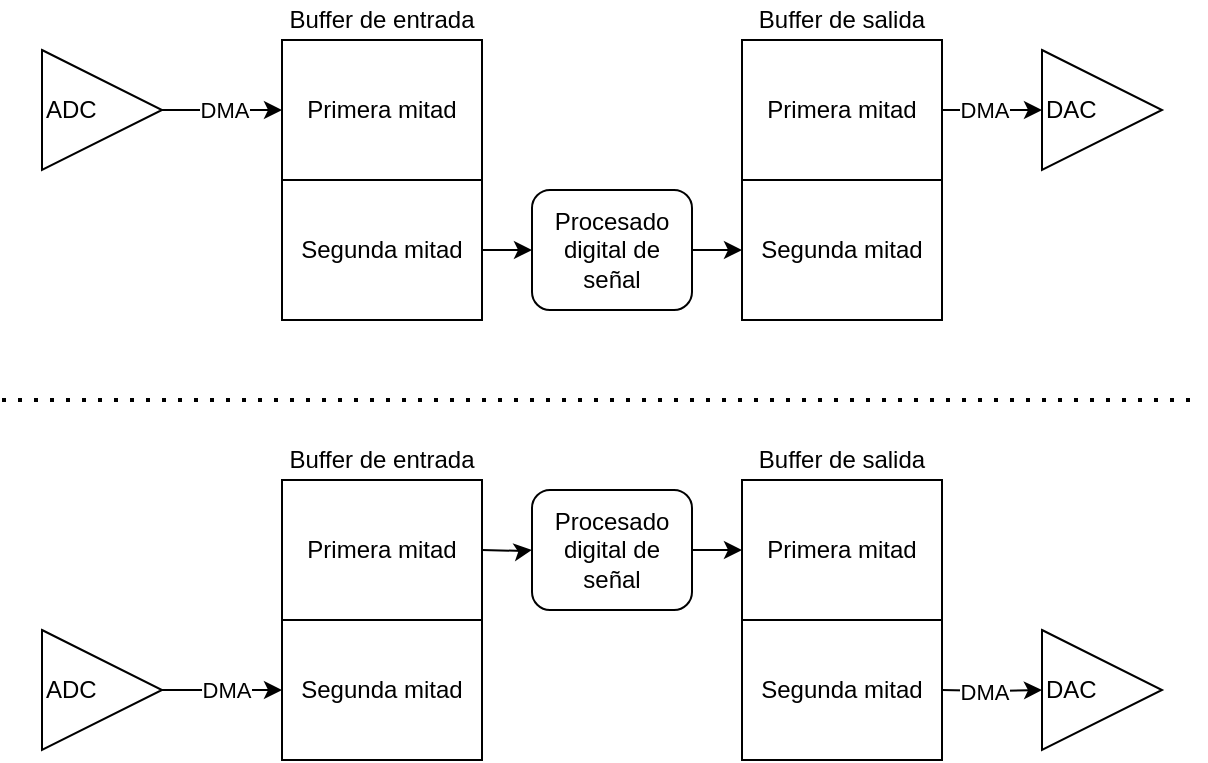 <mxfile version="24.2.5" type="device">
  <diagram name="Page-1" id="dJ4DA8YGi89hGITM7w4b">
    <mxGraphModel dx="863" dy="545" grid="1" gridSize="10" guides="1" tooltips="1" connect="1" arrows="1" fold="1" page="1" pageScale="1" pageWidth="850" pageHeight="1100" math="0" shadow="0">
      <root>
        <mxCell id="0" />
        <mxCell id="1" parent="0" />
        <mxCell id="j0Ne63LUgZ4j4CZFcZBI-14" style="edgeStyle=orthogonalEdgeStyle;rounded=0;orthogonalLoop=1;jettySize=auto;html=1;" edge="1" parent="1" source="j0Ne63LUgZ4j4CZFcZBI-1" target="j0Ne63LUgZ4j4CZFcZBI-3">
          <mxGeometry relative="1" as="geometry" />
        </mxCell>
        <mxCell id="j0Ne63LUgZ4j4CZFcZBI-21" value="DMA" style="edgeLabel;html=1;align=center;verticalAlign=middle;resizable=0;points=[];" vertex="1" connectable="0" parent="j0Ne63LUgZ4j4CZFcZBI-14">
          <mxGeometry x="-0.054" y="3" relative="1" as="geometry">
            <mxPoint x="2" y="3" as="offset" />
          </mxGeometry>
        </mxCell>
        <mxCell id="j0Ne63LUgZ4j4CZFcZBI-1" value="ADC" style="triangle;whiteSpace=wrap;html=1;align=left;" vertex="1" parent="1">
          <mxGeometry x="100" y="155" width="60" height="60" as="geometry" />
        </mxCell>
        <mxCell id="j0Ne63LUgZ4j4CZFcZBI-2" value="DAC" style="triangle;whiteSpace=wrap;html=1;align=left;" vertex="1" parent="1">
          <mxGeometry x="600" y="155" width="60" height="60" as="geometry" />
        </mxCell>
        <mxCell id="j0Ne63LUgZ4j4CZFcZBI-3" value="Primera mitad" style="rounded=0;whiteSpace=wrap;html=1;" vertex="1" parent="1">
          <mxGeometry x="220" y="150" width="100" height="70" as="geometry" />
        </mxCell>
        <mxCell id="j0Ne63LUgZ4j4CZFcZBI-18" style="edgeStyle=orthogonalEdgeStyle;rounded=0;orthogonalLoop=1;jettySize=auto;html=1;" edge="1" parent="1" source="j0Ne63LUgZ4j4CZFcZBI-8" target="j0Ne63LUgZ4j4CZFcZBI-23">
          <mxGeometry relative="1" as="geometry">
            <mxPoint x="345" y="255" as="targetPoint" />
          </mxGeometry>
        </mxCell>
        <mxCell id="j0Ne63LUgZ4j4CZFcZBI-8" value="Segunda mitad" style="rounded=0;whiteSpace=wrap;html=1;" vertex="1" parent="1">
          <mxGeometry x="220" y="220" width="100" height="70" as="geometry" />
        </mxCell>
        <mxCell id="j0Ne63LUgZ4j4CZFcZBI-9" value="Buffer de entrada" style="text;html=1;align=center;verticalAlign=middle;whiteSpace=wrap;rounded=0;" vertex="1" parent="1">
          <mxGeometry x="220" y="130" width="100" height="20" as="geometry" />
        </mxCell>
        <mxCell id="j0Ne63LUgZ4j4CZFcZBI-15" style="edgeStyle=orthogonalEdgeStyle;rounded=0;orthogonalLoop=1;jettySize=auto;html=1;" edge="1" parent="1" source="j0Ne63LUgZ4j4CZFcZBI-10" target="j0Ne63LUgZ4j4CZFcZBI-2">
          <mxGeometry relative="1" as="geometry" />
        </mxCell>
        <mxCell id="j0Ne63LUgZ4j4CZFcZBI-22" value="DMA" style="edgeLabel;html=1;align=center;verticalAlign=middle;resizable=0;points=[];" vertex="1" connectable="0" parent="j0Ne63LUgZ4j4CZFcZBI-15">
          <mxGeometry x="-0.187" y="2" relative="1" as="geometry">
            <mxPoint y="2" as="offset" />
          </mxGeometry>
        </mxCell>
        <mxCell id="j0Ne63LUgZ4j4CZFcZBI-10" value="Primera mitad" style="rounded=0;whiteSpace=wrap;html=1;" vertex="1" parent="1">
          <mxGeometry x="450" y="150" width="100" height="70" as="geometry" />
        </mxCell>
        <mxCell id="j0Ne63LUgZ4j4CZFcZBI-11" value="Segunda mitad" style="rounded=0;whiteSpace=wrap;html=1;" vertex="1" parent="1">
          <mxGeometry x="450" y="220" width="100" height="70" as="geometry" />
        </mxCell>
        <mxCell id="j0Ne63LUgZ4j4CZFcZBI-12" value="Buffer de salida" style="text;html=1;align=center;verticalAlign=middle;whiteSpace=wrap;rounded=0;" vertex="1" parent="1">
          <mxGeometry x="450" y="130" width="100" height="20" as="geometry" />
        </mxCell>
        <mxCell id="j0Ne63LUgZ4j4CZFcZBI-19" style="edgeStyle=orthogonalEdgeStyle;rounded=0;orthogonalLoop=1;jettySize=auto;html=1;" edge="1" parent="1" source="j0Ne63LUgZ4j4CZFcZBI-23" target="j0Ne63LUgZ4j4CZFcZBI-11">
          <mxGeometry relative="1" as="geometry">
            <mxPoint x="425" y="255" as="sourcePoint" />
          </mxGeometry>
        </mxCell>
        <mxCell id="j0Ne63LUgZ4j4CZFcZBI-23" value="Procesado digital de señal" style="rounded=1;whiteSpace=wrap;html=1;" vertex="1" parent="1">
          <mxGeometry x="345" y="225" width="80" height="60" as="geometry" />
        </mxCell>
        <mxCell id="j0Ne63LUgZ4j4CZFcZBI-25" style="edgeStyle=orthogonalEdgeStyle;rounded=0;orthogonalLoop=1;jettySize=auto;html=1;" edge="1" parent="1" source="j0Ne63LUgZ4j4CZFcZBI-27" target="j0Ne63LUgZ4j4CZFcZBI-31">
          <mxGeometry relative="1" as="geometry" />
        </mxCell>
        <mxCell id="j0Ne63LUgZ4j4CZFcZBI-26" value="DMA" style="edgeLabel;html=1;align=center;verticalAlign=middle;resizable=0;points=[];" vertex="1" connectable="0" parent="j0Ne63LUgZ4j4CZFcZBI-25">
          <mxGeometry x="-0.054" y="3" relative="1" as="geometry">
            <mxPoint x="3" y="3" as="offset" />
          </mxGeometry>
        </mxCell>
        <mxCell id="j0Ne63LUgZ4j4CZFcZBI-27" value="ADC" style="triangle;whiteSpace=wrap;html=1;align=left;" vertex="1" parent="1">
          <mxGeometry x="100" y="445" width="60" height="60" as="geometry" />
        </mxCell>
        <mxCell id="j0Ne63LUgZ4j4CZFcZBI-28" value="DAC" style="triangle;whiteSpace=wrap;html=1;align=left;" vertex="1" parent="1">
          <mxGeometry x="600" y="445" width="60" height="60" as="geometry" />
        </mxCell>
        <mxCell id="j0Ne63LUgZ4j4CZFcZBI-29" value="Primera mitad" style="rounded=0;whiteSpace=wrap;html=1;" vertex="1" parent="1">
          <mxGeometry x="220" y="370" width="100" height="70" as="geometry" />
        </mxCell>
        <mxCell id="j0Ne63LUgZ4j4CZFcZBI-30" style="edgeStyle=orthogonalEdgeStyle;rounded=0;orthogonalLoop=1;jettySize=auto;html=1;" edge="1" parent="1" target="j0Ne63LUgZ4j4CZFcZBI-39">
          <mxGeometry relative="1" as="geometry">
            <mxPoint x="345" y="405" as="targetPoint" />
            <mxPoint x="320" y="405" as="sourcePoint" />
          </mxGeometry>
        </mxCell>
        <mxCell id="j0Ne63LUgZ4j4CZFcZBI-31" value="Segunda mitad" style="rounded=0;whiteSpace=wrap;html=1;" vertex="1" parent="1">
          <mxGeometry x="220" y="440" width="100" height="70" as="geometry" />
        </mxCell>
        <mxCell id="j0Ne63LUgZ4j4CZFcZBI-32" value="Buffer de entrada" style="text;html=1;align=center;verticalAlign=middle;whiteSpace=wrap;rounded=0;" vertex="1" parent="1">
          <mxGeometry x="220" y="350" width="100" height="20" as="geometry" />
        </mxCell>
        <mxCell id="j0Ne63LUgZ4j4CZFcZBI-33" style="edgeStyle=orthogonalEdgeStyle;rounded=0;orthogonalLoop=1;jettySize=auto;html=1;" edge="1" parent="1" target="j0Ne63LUgZ4j4CZFcZBI-28">
          <mxGeometry relative="1" as="geometry">
            <mxPoint x="550" y="475" as="sourcePoint" />
          </mxGeometry>
        </mxCell>
        <mxCell id="j0Ne63LUgZ4j4CZFcZBI-34" value="DMA" style="edgeLabel;html=1;align=center;verticalAlign=middle;resizable=0;points=[];" vertex="1" connectable="0" parent="j0Ne63LUgZ4j4CZFcZBI-33">
          <mxGeometry x="-0.187" y="2" relative="1" as="geometry">
            <mxPoint y="2" as="offset" />
          </mxGeometry>
        </mxCell>
        <mxCell id="j0Ne63LUgZ4j4CZFcZBI-35" value="Primera mitad" style="rounded=0;whiteSpace=wrap;html=1;" vertex="1" parent="1">
          <mxGeometry x="450" y="370" width="100" height="70" as="geometry" />
        </mxCell>
        <mxCell id="j0Ne63LUgZ4j4CZFcZBI-36" value="Segunda mitad" style="rounded=0;whiteSpace=wrap;html=1;" vertex="1" parent="1">
          <mxGeometry x="450" y="440" width="100" height="70" as="geometry" />
        </mxCell>
        <mxCell id="j0Ne63LUgZ4j4CZFcZBI-37" value="Buffer de salida" style="text;html=1;align=center;verticalAlign=middle;whiteSpace=wrap;rounded=0;" vertex="1" parent="1">
          <mxGeometry x="450" y="350" width="100" height="20" as="geometry" />
        </mxCell>
        <mxCell id="j0Ne63LUgZ4j4CZFcZBI-38" style="edgeStyle=orthogonalEdgeStyle;rounded=0;orthogonalLoop=1;jettySize=auto;html=1;" edge="1" parent="1" source="j0Ne63LUgZ4j4CZFcZBI-39">
          <mxGeometry relative="1" as="geometry">
            <mxPoint x="425" y="405" as="sourcePoint" />
            <mxPoint x="450" y="405" as="targetPoint" />
          </mxGeometry>
        </mxCell>
        <mxCell id="j0Ne63LUgZ4j4CZFcZBI-39" value="Procesado digital de señal" style="rounded=1;whiteSpace=wrap;html=1;" vertex="1" parent="1">
          <mxGeometry x="345" y="375" width="80" height="60" as="geometry" />
        </mxCell>
        <mxCell id="j0Ne63LUgZ4j4CZFcZBI-41" value="" style="endArrow=none;dashed=1;html=1;dashPattern=1 3;strokeWidth=2;rounded=0;" edge="1" parent="1">
          <mxGeometry width="50" height="50" relative="1" as="geometry">
            <mxPoint x="80" y="330" as="sourcePoint" />
            <mxPoint x="680" y="330" as="targetPoint" />
          </mxGeometry>
        </mxCell>
      </root>
    </mxGraphModel>
  </diagram>
</mxfile>
